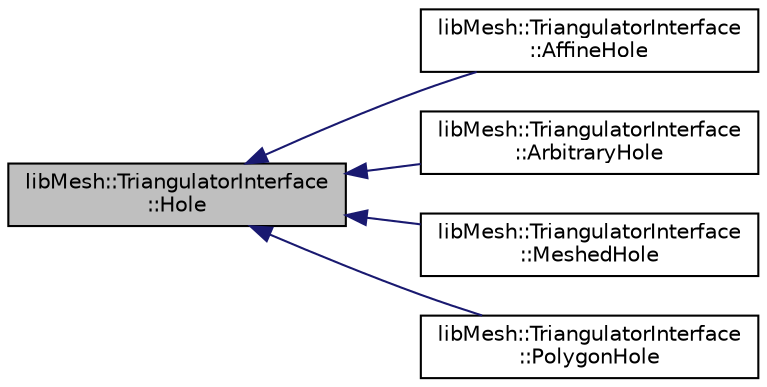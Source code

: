digraph "libMesh::TriangulatorInterface::Hole"
{
 // INTERACTIVE_SVG=YES
  edge [fontname="Helvetica",fontsize="10",labelfontname="Helvetica",labelfontsize="10"];
  node [fontname="Helvetica",fontsize="10",shape=record];
  rankdir="LR";
  Node1 [label="libMesh::TriangulatorInterface\l::Hole",height=0.2,width=0.4,color="black", fillcolor="grey75", style="filled" fontcolor="black"];
  Node1 -> Node2 [dir="back",color="midnightblue",fontsize="10",style="solid",fontname="Helvetica"];
  Node2 [label="libMesh::TriangulatorInterface\l::AffineHole",height=0.2,width=0.4,color="black", fillcolor="white", style="filled",URL="$classlibMesh_1_1TriangulatorInterface_1_1AffineHole.html",tooltip="A way to translate and/or rotate an existing hole; perhaps to tile it in many places or to put it at ..."];
  Node1 -> Node3 [dir="back",color="midnightblue",fontsize="10",style="solid",fontname="Helvetica"];
  Node3 [label="libMesh::TriangulatorInterface\l::ArbitraryHole",height=0.2,width=0.4,color="black", fillcolor="white", style="filled",URL="$classlibMesh_1_1TriangulatorInterface_1_1ArbitraryHole.html",tooltip="Another concrete instantiation of the hole, this one should be sufficiently general for most non-poly..."];
  Node1 -> Node4 [dir="back",color="midnightblue",fontsize="10",style="solid",fontname="Helvetica"];
  Node4 [label="libMesh::TriangulatorInterface\l::MeshedHole",height=0.2,width=0.4,color="black", fillcolor="white", style="filled",URL="$classlibMesh_1_1TriangulatorInterface_1_1MeshedHole.html",tooltip="Another concrete instantiation of the hole, as general as ArbitraryHole, but based on an existing 1D ..."];
  Node1 -> Node5 [dir="back",color="midnightblue",fontsize="10",style="solid",fontname="Helvetica"];
  Node5 [label="libMesh::TriangulatorInterface\l::PolygonHole",height=0.2,width=0.4,color="black", fillcolor="white", style="filled",URL="$classlibMesh_1_1TriangulatorInterface_1_1PolygonHole.html",tooltip="A concrete instantiation of the Hole class that describes polygonal (triangular, square, pentagonal, ...) holes. "];
}
